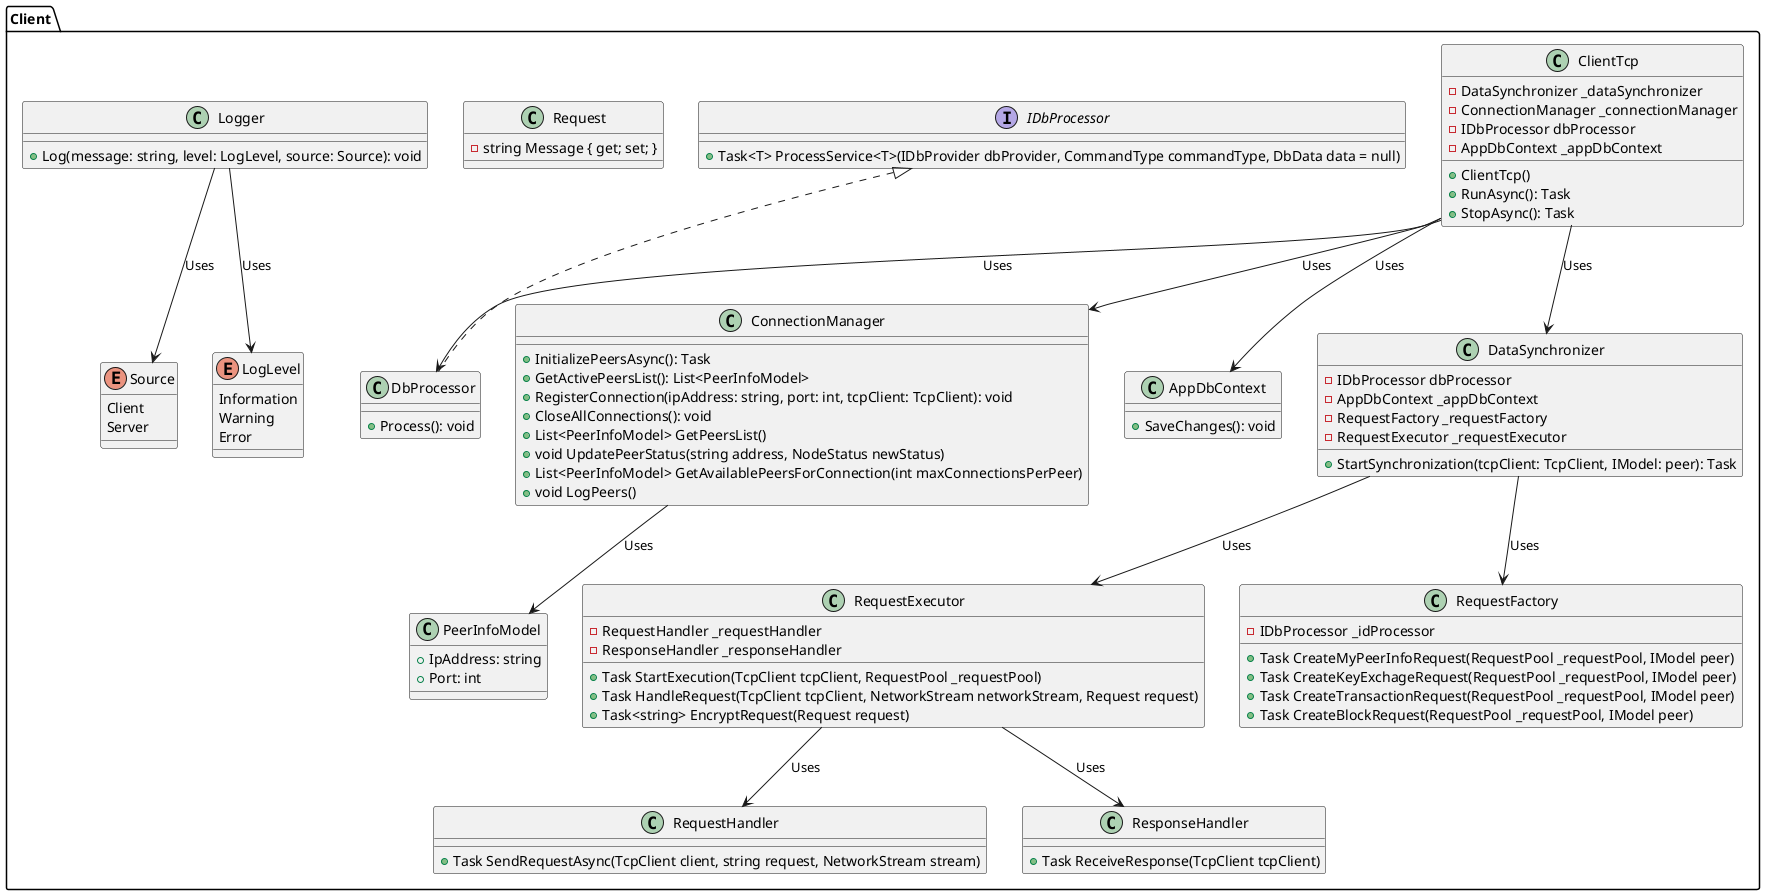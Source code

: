 @startuml

package "Client" {
    class ClientTcp {
        -DataSynchronizer _dataSynchronizer
        -ConnectionManager _connectionManager
        -IDbProcessor dbProcessor
        -AppDbContext _appDbContext
        +ClientTcp()
        +RunAsync(): Task
        +StopAsync(): Task
    }
    
    interface IDbProcessor {
        +Task<T> ProcessService<T>(IDbProvider dbProvider, CommandType commandType, DbData data = null)
    }

    class DataSynchronizer {
        -IDbProcessor dbProcessor
        -AppDbContext _appDbContext
        -RequestFactory _requestFactory
        -RequestExecutor _requestExecutor
        +StartSynchronization(tcpClient: TcpClient, IModel: peer): Task
    }
    
    class RequestExecutor {
        - RequestHandler _requestHandler
        - ResponseHandler _responseHandler
        + Task StartExecution(TcpClient tcpClient, RequestPool _requestPool)
        + Task HandleRequest(TcpClient tcpClient, NetworkStream networkStream, Request request)
        + Task<string> EncryptRequest(Request request)
        
    }
    
    class RequestHandler {
        + Task SendRequestAsync(TcpClient client, string request, NetworkStream stream)
    }
    
    class ResponseHandler {
        + Task ReceiveResponse(TcpClient tcpClient)
    }

    class ConnectionManager {
        +InitializePeersAsync(): Task
        +GetActivePeersList(): List<PeerInfoModel>
        +RegisterConnection(ipAddress: string, port: int, tcpClient: TcpClient): void
        +CloseAllConnections(): void
        +List<PeerInfoModel> GetPeersList()
        +void UpdatePeerStatus(string address, NodeStatus newStatus)
        +List<PeerInfoModel> GetAvailablePeersForConnection(int maxConnectionsPerPeer)
        +void LogPeers()
        
    }
    
    class Request {
        -string Message { get; set; }
    }
    
    class RequestFactory {
        -IDbProcessor _idProcessor
        + Task CreateMyPeerInfoRequest(RequestPool _requestPool, IModel peer)
        + Task CreateKeyExchageRequest(RequestPool _requestPool, IModel peer)
        + Task CreateTransactionRequest(RequestPool _requestPool, IModel peer)
        + Task CreateBlockRequest(RequestPool _requestPool, IModel peer)
    }

    class DbProcessor implements IDbProcessor {
        +Process(): void
    }

    class AppDbContext {
        +SaveChanges(): void
    }

    class Logger {
        +Log(message: string, level: LogLevel, source: Source): void
    }

    class PeerInfoModel {
        +IpAddress: string
        +Port: int
    }

    enum LogLevel {
        Information
        Warning
        Error
    }

    enum Source {
        Client
        Server
    }
    
   
}

ClientTcp --> DataSynchronizer : Uses
ClientTcp --> ConnectionManager : Uses
ClientTcp --> DbProcessor : Uses
ClientTcp --> AppDbContext : Uses

DataSynchronizer --> RequestFactory : Uses
DataSynchronizer --> RequestExecutor : Uses

RequestExecutor --> RequestHandler : Uses
RequestExecutor --> ResponseHandler : Uses

ConnectionManager --> PeerInfoModel : Uses
Logger --> LogLevel : Uses
Logger --> Source : Uses

@enduml
